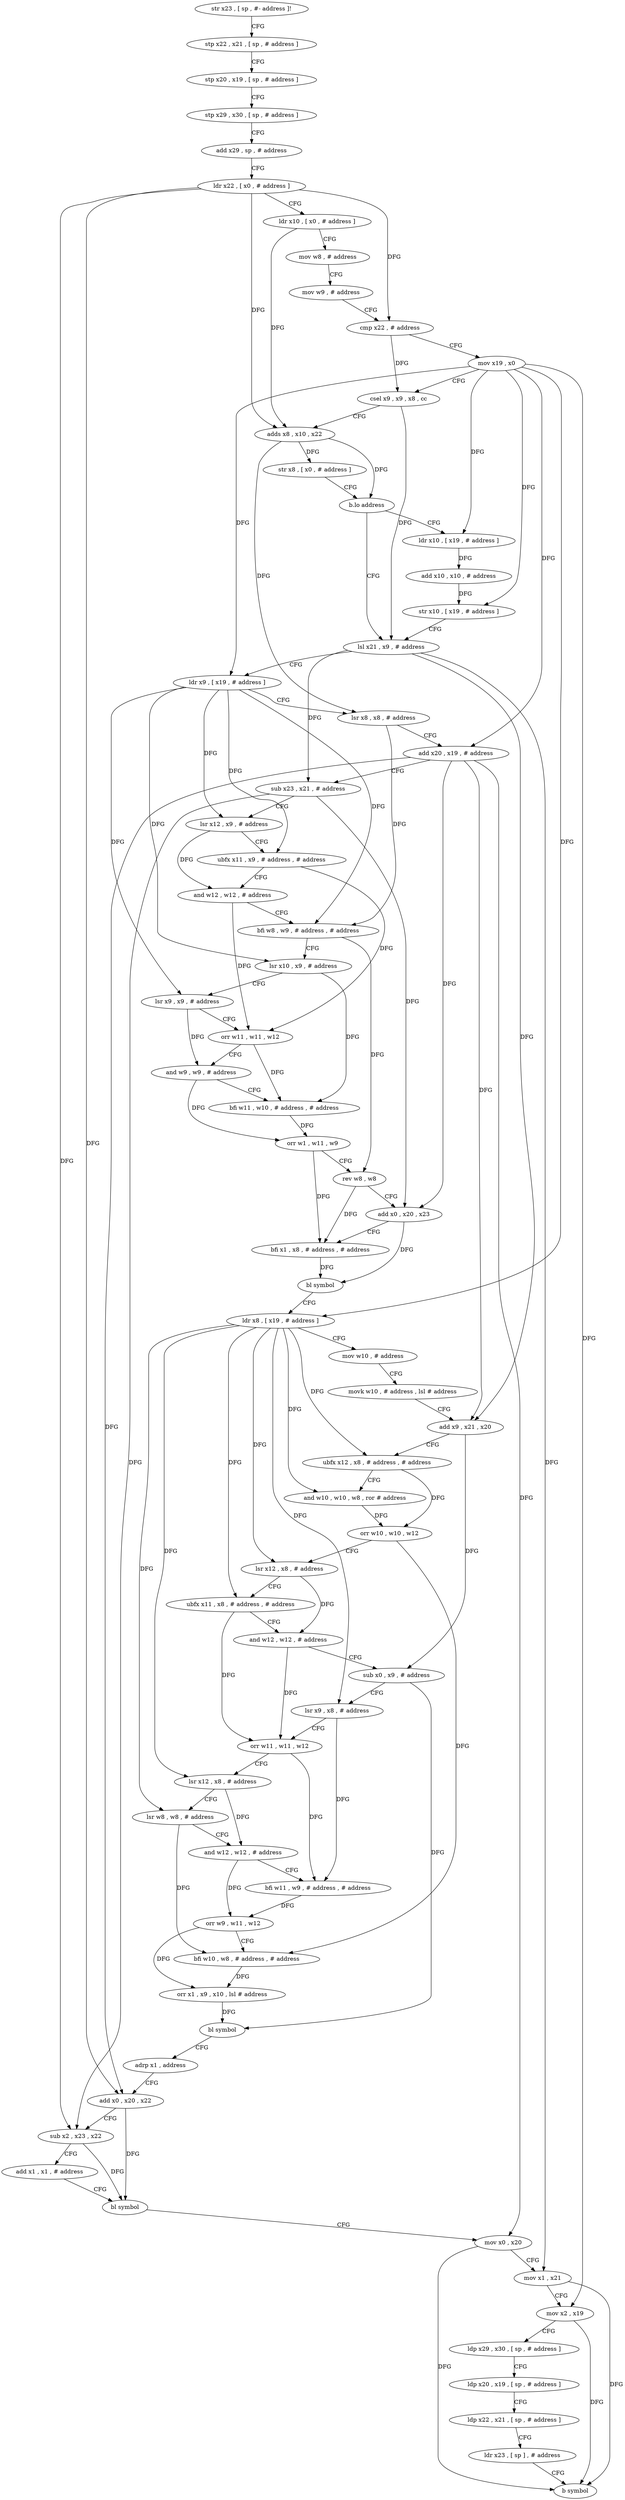 digraph "func" {
"4243580" [label = "str x23 , [ sp , #- address ]!" ]
"4243584" [label = "stp x22 , x21 , [ sp , # address ]" ]
"4243588" [label = "stp x20 , x19 , [ sp , # address ]" ]
"4243592" [label = "stp x29 , x30 , [ sp , # address ]" ]
"4243596" [label = "add x29 , sp , # address" ]
"4243600" [label = "ldr x22 , [ x0 , # address ]" ]
"4243604" [label = "ldr x10 , [ x0 , # address ]" ]
"4243608" [label = "mov w8 , # address" ]
"4243612" [label = "mov w9 , # address" ]
"4243616" [label = "cmp x22 , # address" ]
"4243620" [label = "mov x19 , x0" ]
"4243624" [label = "csel x9 , x9 , x8 , cc" ]
"4243628" [label = "adds x8 , x10 , x22" ]
"4243632" [label = "str x8 , [ x0 , # address ]" ]
"4243636" [label = "b.lo address" ]
"4243652" [label = "lsl x21 , x9 , # address" ]
"4243640" [label = "ldr x10 , [ x19 , # address ]" ]
"4243656" [label = "ldr x9 , [ x19 , # address ]" ]
"4243660" [label = "lsr x8 , x8 , # address" ]
"4243664" [label = "add x20 , x19 , # address" ]
"4243668" [label = "sub x23 , x21 , # address" ]
"4243672" [label = "lsr x12 , x9 , # address" ]
"4243676" [label = "ubfx x11 , x9 , # address , # address" ]
"4243680" [label = "and w12 , w12 , # address" ]
"4243684" [label = "bfi w8 , w9 , # address , # address" ]
"4243688" [label = "lsr x10 , x9 , # address" ]
"4243692" [label = "lsr x9 , x9 , # address" ]
"4243696" [label = "orr w11 , w11 , w12" ]
"4243700" [label = "and w9 , w9 , # address" ]
"4243704" [label = "bfi w11 , w10 , # address , # address" ]
"4243708" [label = "orr w1 , w11 , w9" ]
"4243712" [label = "rev w8 , w8" ]
"4243716" [label = "add x0 , x20 , x23" ]
"4243720" [label = "bfi x1 , x8 , # address , # address" ]
"4243724" [label = "bl symbol" ]
"4243728" [label = "ldr x8 , [ x19 , # address ]" ]
"4243732" [label = "mov w10 , # address" ]
"4243736" [label = "movk w10 , # address , lsl # address" ]
"4243740" [label = "add x9 , x21 , x20" ]
"4243744" [label = "ubfx x12 , x8 , # address , # address" ]
"4243748" [label = "and w10 , w10 , w8 , ror # address" ]
"4243752" [label = "orr w10 , w10 , w12" ]
"4243756" [label = "lsr x12 , x8 , # address" ]
"4243760" [label = "ubfx x11 , x8 , # address , # address" ]
"4243764" [label = "and w12 , w12 , # address" ]
"4243768" [label = "sub x0 , x9 , # address" ]
"4243772" [label = "lsr x9 , x8 , # address" ]
"4243776" [label = "orr w11 , w11 , w12" ]
"4243780" [label = "lsr x12 , x8 , # address" ]
"4243784" [label = "lsr w8 , w8 , # address" ]
"4243788" [label = "and w12 , w12 , # address" ]
"4243792" [label = "bfi w11 , w9 , # address , # address" ]
"4243796" [label = "orr w9 , w11 , w12" ]
"4243800" [label = "bfi w10 , w8 , # address , # address" ]
"4243804" [label = "orr x1 , x9 , x10 , lsl # address" ]
"4243808" [label = "bl symbol" ]
"4243812" [label = "adrp x1 , address" ]
"4243816" [label = "add x0 , x20 , x22" ]
"4243820" [label = "sub x2 , x23 , x22" ]
"4243824" [label = "add x1 , x1 , # address" ]
"4243828" [label = "bl symbol" ]
"4243832" [label = "mov x0 , x20" ]
"4243836" [label = "mov x1 , x21" ]
"4243840" [label = "mov x2 , x19" ]
"4243844" [label = "ldp x29 , x30 , [ sp , # address ]" ]
"4243848" [label = "ldp x20 , x19 , [ sp , # address ]" ]
"4243852" [label = "ldp x22 , x21 , [ sp , # address ]" ]
"4243856" [label = "ldr x23 , [ sp ] , # address" ]
"4243860" [label = "b symbol" ]
"4243644" [label = "add x10 , x10 , # address" ]
"4243648" [label = "str x10 , [ x19 , # address ]" ]
"4243580" -> "4243584" [ label = "CFG" ]
"4243584" -> "4243588" [ label = "CFG" ]
"4243588" -> "4243592" [ label = "CFG" ]
"4243592" -> "4243596" [ label = "CFG" ]
"4243596" -> "4243600" [ label = "CFG" ]
"4243600" -> "4243604" [ label = "CFG" ]
"4243600" -> "4243616" [ label = "DFG" ]
"4243600" -> "4243628" [ label = "DFG" ]
"4243600" -> "4243816" [ label = "DFG" ]
"4243600" -> "4243820" [ label = "DFG" ]
"4243604" -> "4243608" [ label = "CFG" ]
"4243604" -> "4243628" [ label = "DFG" ]
"4243608" -> "4243612" [ label = "CFG" ]
"4243612" -> "4243616" [ label = "CFG" ]
"4243616" -> "4243620" [ label = "CFG" ]
"4243616" -> "4243624" [ label = "DFG" ]
"4243620" -> "4243624" [ label = "CFG" ]
"4243620" -> "4243656" [ label = "DFG" ]
"4243620" -> "4243664" [ label = "DFG" ]
"4243620" -> "4243728" [ label = "DFG" ]
"4243620" -> "4243840" [ label = "DFG" ]
"4243620" -> "4243640" [ label = "DFG" ]
"4243620" -> "4243648" [ label = "DFG" ]
"4243624" -> "4243628" [ label = "CFG" ]
"4243624" -> "4243652" [ label = "DFG" ]
"4243628" -> "4243632" [ label = "DFG" ]
"4243628" -> "4243660" [ label = "DFG" ]
"4243628" -> "4243636" [ label = "DFG" ]
"4243632" -> "4243636" [ label = "CFG" ]
"4243636" -> "4243652" [ label = "CFG" ]
"4243636" -> "4243640" [ label = "CFG" ]
"4243652" -> "4243656" [ label = "CFG" ]
"4243652" -> "4243668" [ label = "DFG" ]
"4243652" -> "4243740" [ label = "DFG" ]
"4243652" -> "4243836" [ label = "DFG" ]
"4243640" -> "4243644" [ label = "DFG" ]
"4243656" -> "4243660" [ label = "CFG" ]
"4243656" -> "4243672" [ label = "DFG" ]
"4243656" -> "4243676" [ label = "DFG" ]
"4243656" -> "4243684" [ label = "DFG" ]
"4243656" -> "4243688" [ label = "DFG" ]
"4243656" -> "4243692" [ label = "DFG" ]
"4243660" -> "4243664" [ label = "CFG" ]
"4243660" -> "4243684" [ label = "DFG" ]
"4243664" -> "4243668" [ label = "CFG" ]
"4243664" -> "4243716" [ label = "DFG" ]
"4243664" -> "4243740" [ label = "DFG" ]
"4243664" -> "4243816" [ label = "DFG" ]
"4243664" -> "4243832" [ label = "DFG" ]
"4243668" -> "4243672" [ label = "CFG" ]
"4243668" -> "4243716" [ label = "DFG" ]
"4243668" -> "4243820" [ label = "DFG" ]
"4243672" -> "4243676" [ label = "CFG" ]
"4243672" -> "4243680" [ label = "DFG" ]
"4243676" -> "4243680" [ label = "CFG" ]
"4243676" -> "4243696" [ label = "DFG" ]
"4243680" -> "4243684" [ label = "CFG" ]
"4243680" -> "4243696" [ label = "DFG" ]
"4243684" -> "4243688" [ label = "CFG" ]
"4243684" -> "4243712" [ label = "DFG" ]
"4243688" -> "4243692" [ label = "CFG" ]
"4243688" -> "4243704" [ label = "DFG" ]
"4243692" -> "4243696" [ label = "CFG" ]
"4243692" -> "4243700" [ label = "DFG" ]
"4243696" -> "4243700" [ label = "CFG" ]
"4243696" -> "4243704" [ label = "DFG" ]
"4243700" -> "4243704" [ label = "CFG" ]
"4243700" -> "4243708" [ label = "DFG" ]
"4243704" -> "4243708" [ label = "DFG" ]
"4243708" -> "4243712" [ label = "CFG" ]
"4243708" -> "4243720" [ label = "DFG" ]
"4243712" -> "4243716" [ label = "CFG" ]
"4243712" -> "4243720" [ label = "DFG" ]
"4243716" -> "4243720" [ label = "CFG" ]
"4243716" -> "4243724" [ label = "DFG" ]
"4243720" -> "4243724" [ label = "DFG" ]
"4243724" -> "4243728" [ label = "CFG" ]
"4243728" -> "4243732" [ label = "CFG" ]
"4243728" -> "4243744" [ label = "DFG" ]
"4243728" -> "4243748" [ label = "DFG" ]
"4243728" -> "4243756" [ label = "DFG" ]
"4243728" -> "4243760" [ label = "DFG" ]
"4243728" -> "4243772" [ label = "DFG" ]
"4243728" -> "4243780" [ label = "DFG" ]
"4243728" -> "4243784" [ label = "DFG" ]
"4243732" -> "4243736" [ label = "CFG" ]
"4243736" -> "4243740" [ label = "CFG" ]
"4243740" -> "4243744" [ label = "CFG" ]
"4243740" -> "4243768" [ label = "DFG" ]
"4243744" -> "4243748" [ label = "CFG" ]
"4243744" -> "4243752" [ label = "DFG" ]
"4243748" -> "4243752" [ label = "DFG" ]
"4243752" -> "4243756" [ label = "CFG" ]
"4243752" -> "4243800" [ label = "DFG" ]
"4243756" -> "4243760" [ label = "CFG" ]
"4243756" -> "4243764" [ label = "DFG" ]
"4243760" -> "4243764" [ label = "CFG" ]
"4243760" -> "4243776" [ label = "DFG" ]
"4243764" -> "4243768" [ label = "CFG" ]
"4243764" -> "4243776" [ label = "DFG" ]
"4243768" -> "4243772" [ label = "CFG" ]
"4243768" -> "4243808" [ label = "DFG" ]
"4243772" -> "4243776" [ label = "CFG" ]
"4243772" -> "4243792" [ label = "DFG" ]
"4243776" -> "4243780" [ label = "CFG" ]
"4243776" -> "4243792" [ label = "DFG" ]
"4243780" -> "4243784" [ label = "CFG" ]
"4243780" -> "4243788" [ label = "DFG" ]
"4243784" -> "4243788" [ label = "CFG" ]
"4243784" -> "4243800" [ label = "DFG" ]
"4243788" -> "4243792" [ label = "CFG" ]
"4243788" -> "4243796" [ label = "DFG" ]
"4243792" -> "4243796" [ label = "DFG" ]
"4243796" -> "4243800" [ label = "CFG" ]
"4243796" -> "4243804" [ label = "DFG" ]
"4243800" -> "4243804" [ label = "DFG" ]
"4243804" -> "4243808" [ label = "DFG" ]
"4243808" -> "4243812" [ label = "CFG" ]
"4243812" -> "4243816" [ label = "CFG" ]
"4243816" -> "4243820" [ label = "CFG" ]
"4243816" -> "4243828" [ label = "DFG" ]
"4243820" -> "4243824" [ label = "CFG" ]
"4243820" -> "4243828" [ label = "DFG" ]
"4243824" -> "4243828" [ label = "CFG" ]
"4243828" -> "4243832" [ label = "CFG" ]
"4243832" -> "4243836" [ label = "CFG" ]
"4243832" -> "4243860" [ label = "DFG" ]
"4243836" -> "4243840" [ label = "CFG" ]
"4243836" -> "4243860" [ label = "DFG" ]
"4243840" -> "4243844" [ label = "CFG" ]
"4243840" -> "4243860" [ label = "DFG" ]
"4243844" -> "4243848" [ label = "CFG" ]
"4243848" -> "4243852" [ label = "CFG" ]
"4243852" -> "4243856" [ label = "CFG" ]
"4243856" -> "4243860" [ label = "CFG" ]
"4243644" -> "4243648" [ label = "DFG" ]
"4243648" -> "4243652" [ label = "CFG" ]
}
